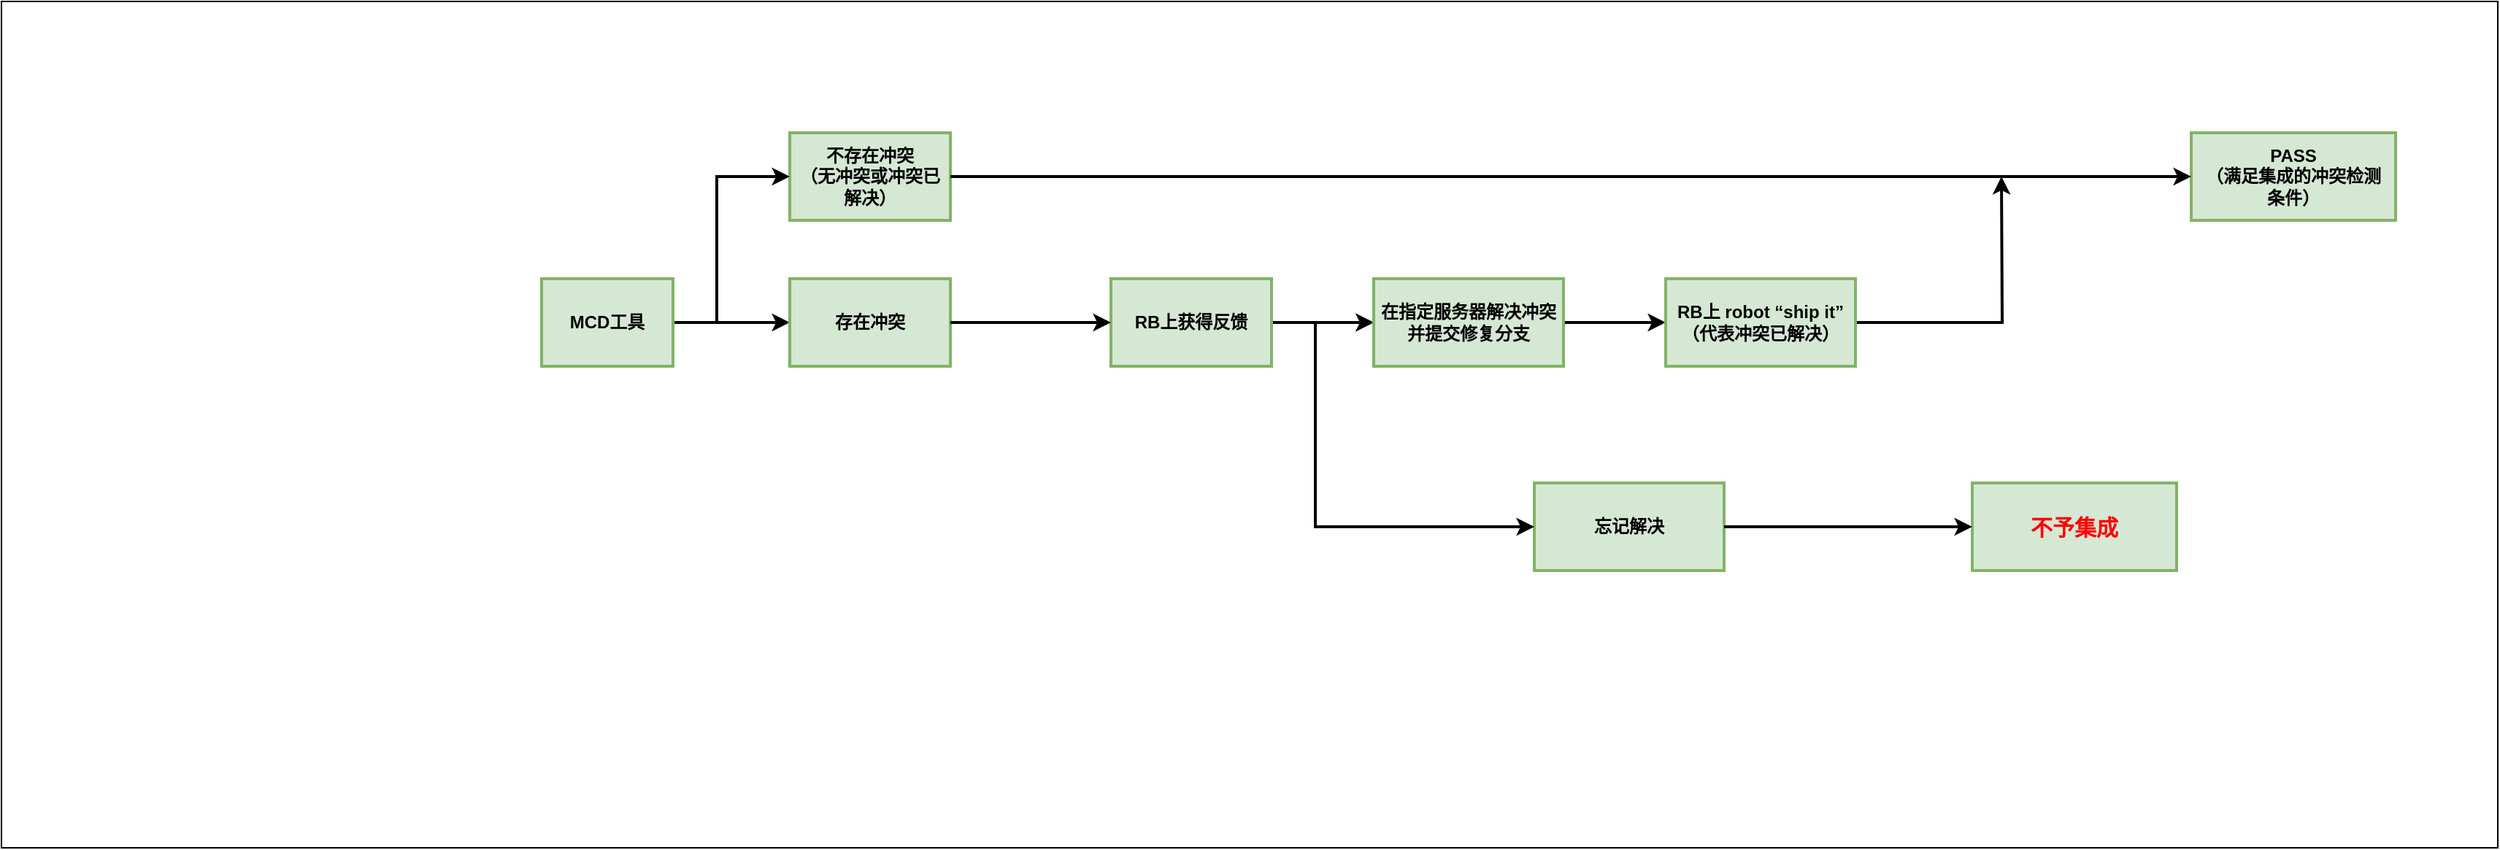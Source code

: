 <mxfile version="18.0.2" type="github">
  <diagram id="SowwxV9Y0zJWvg704m0A" name="Page-1">
    <mxGraphModel dx="1422" dy="1963" grid="1" gridSize="10" guides="1" tooltips="1" connect="1" arrows="1" fold="1" page="1" pageScale="1" pageWidth="827" pageHeight="1169" math="0" shadow="0">
      <root>
        <mxCell id="0" />
        <mxCell id="1" parent="0" />
        <mxCell id="bJwp5EVE7NlhF6nM4wyB-92" value="" style="rounded=0;whiteSpace=wrap;html=1;" vertex="1" parent="1">
          <mxGeometry x="100" y="-150" width="1710" height="580" as="geometry" />
        </mxCell>
        <mxCell id="bJwp5EVE7NlhF6nM4wyB-11" value="" style="edgeStyle=orthogonalEdgeStyle;rounded=0;orthogonalLoop=1;jettySize=auto;html=1;strokeWidth=2;" edge="1" parent="1" source="bJwp5EVE7NlhF6nM4wyB-12" target="bJwp5EVE7NlhF6nM4wyB-14">
          <mxGeometry relative="1" as="geometry" />
        </mxCell>
        <mxCell id="bJwp5EVE7NlhF6nM4wyB-12" value="MCD工具" style="rounded=0;whiteSpace=wrap;html=1;fillColor=#d5e8d4;strokeColor=#82B366;strokeWidth=2;sketch=0;glass=0;shadow=0;spacing=6;fontStyle=1" vertex="1" parent="1">
          <mxGeometry x="470" y="40" width="90" height="60" as="geometry" />
        </mxCell>
        <mxCell id="bJwp5EVE7NlhF6nM4wyB-14" value="存在冲突" style="rounded=0;whiteSpace=wrap;html=1;fillColor=#d5e8d4;strokeColor=#82B366;strokeWidth=2;sketch=0;glass=0;shadow=0;spacing=6;fontStyle=1" vertex="1" parent="1">
          <mxGeometry x="640" y="40" width="110" height="60" as="geometry" />
        </mxCell>
        <mxCell id="bJwp5EVE7NlhF6nM4wyB-15" value="不存在冲突&lt;br&gt;（无冲突或冲突已解决）" style="rounded=0;whiteSpace=wrap;html=1;fillColor=#d5e8d4;strokeColor=#82B366;strokeWidth=2;sketch=0;glass=0;shadow=0;spacing=6;fontStyle=1" vertex="1" parent="1">
          <mxGeometry x="640" y="-60" width="110" height="60" as="geometry" />
        </mxCell>
        <mxCell id="bJwp5EVE7NlhF6nM4wyB-16" value="" style="endArrow=classic;html=1;rounded=0;strokeWidth=2;entryX=0;entryY=0.5;entryDx=0;entryDy=0;" edge="1" parent="1" target="bJwp5EVE7NlhF6nM4wyB-15">
          <mxGeometry width="50" height="50" relative="1" as="geometry">
            <mxPoint x="590" y="70" as="sourcePoint" />
            <mxPoint x="640" y="20" as="targetPoint" />
            <Array as="points">
              <mxPoint x="590" y="-30" />
            </Array>
          </mxGeometry>
        </mxCell>
        <mxCell id="bJwp5EVE7NlhF6nM4wyB-18" value="" style="edgeStyle=orthogonalEdgeStyle;rounded=0;orthogonalLoop=1;jettySize=auto;html=1;strokeWidth=2;" edge="1" parent="1" source="bJwp5EVE7NlhF6nM4wyB-20" target="bJwp5EVE7NlhF6nM4wyB-22">
          <mxGeometry relative="1" as="geometry" />
        </mxCell>
        <mxCell id="bJwp5EVE7NlhF6nM4wyB-19" value="" style="edgeStyle=orthogonalEdgeStyle;rounded=0;orthogonalLoop=1;jettySize=auto;html=1;strokeWidth=2;" edge="1" parent="1" source="bJwp5EVE7NlhF6nM4wyB-20" target="bJwp5EVE7NlhF6nM4wyB-22">
          <mxGeometry relative="1" as="geometry" />
        </mxCell>
        <mxCell id="bJwp5EVE7NlhF6nM4wyB-20" value="RB上获得反馈" style="rounded=0;whiteSpace=wrap;html=1;fillColor=#d5e8d4;strokeColor=#82B366;strokeWidth=2;sketch=0;glass=0;shadow=0;spacing=6;fontStyle=1" vertex="1" parent="1">
          <mxGeometry x="860" y="40" width="110" height="60" as="geometry" />
        </mxCell>
        <mxCell id="bJwp5EVE7NlhF6nM4wyB-21" value="" style="edgeStyle=orthogonalEdgeStyle;rounded=0;orthogonalLoop=1;jettySize=auto;html=1;strokeWidth=2;" edge="1" parent="1" source="bJwp5EVE7NlhF6nM4wyB-22" target="bJwp5EVE7NlhF6nM4wyB-24">
          <mxGeometry relative="1" as="geometry" />
        </mxCell>
        <mxCell id="bJwp5EVE7NlhF6nM4wyB-22" value="在指定服务器解决冲突并提交修复分支" style="rounded=0;whiteSpace=wrap;html=1;fillColor=#d5e8d4;strokeColor=#82B366;strokeWidth=2;sketch=0;glass=0;shadow=0;spacing=6;fontStyle=1" vertex="1" parent="1">
          <mxGeometry x="1040" y="40" width="130" height="60" as="geometry" />
        </mxCell>
        <mxCell id="bJwp5EVE7NlhF6nM4wyB-95" value="" style="edgeStyle=orthogonalEdgeStyle;rounded=0;orthogonalLoop=1;jettySize=auto;html=1;strokeWidth=2;" edge="1" parent="1" source="bJwp5EVE7NlhF6nM4wyB-24">
          <mxGeometry relative="1" as="geometry">
            <mxPoint x="1470" y="-30" as="targetPoint" />
          </mxGeometry>
        </mxCell>
        <mxCell id="bJwp5EVE7NlhF6nM4wyB-24" value="RB上 robot “ship it”&lt;br&gt;（代表冲突已解决）" style="rounded=0;whiteSpace=wrap;html=1;fillColor=#d5e8d4;strokeColor=#82B366;strokeWidth=2;sketch=0;glass=0;shadow=0;spacing=6;fontStyle=1" vertex="1" parent="1">
          <mxGeometry x="1240" y="40" width="130" height="60" as="geometry" />
        </mxCell>
        <mxCell id="bJwp5EVE7NlhF6nM4wyB-26" value="" style="endArrow=classic;html=1;rounded=0;strokeWidth=2;entryX=0;entryY=0.5;entryDx=0;entryDy=0;exitX=1;exitY=0.5;exitDx=0;exitDy=0;" edge="1" parent="1" target="bJwp5EVE7NlhF6nM4wyB-20" source="bJwp5EVE7NlhF6nM4wyB-14">
          <mxGeometry width="50" height="50" relative="1" as="geometry">
            <mxPoint x="800" y="70" as="sourcePoint" />
            <mxPoint x="820" y="120" as="targetPoint" />
            <Array as="points" />
          </mxGeometry>
        </mxCell>
        <mxCell id="bJwp5EVE7NlhF6nM4wyB-28" value="PASS&lt;br&gt;（满足集成的冲突检测条件）" style="rounded=0;whiteSpace=wrap;html=1;fillColor=#d5e8d4;strokeColor=#82B366;strokeWidth=2;sketch=0;glass=0;shadow=0;spacing=6;fontStyle=1" vertex="1" parent="1">
          <mxGeometry x="1600" y="-60" width="140" height="60" as="geometry" />
        </mxCell>
        <mxCell id="bJwp5EVE7NlhF6nM4wyB-29" value="" style="endArrow=classic;html=1;rounded=0;strokeWidth=2;exitX=1;exitY=0.5;exitDx=0;exitDy=0;entryX=0;entryY=0.5;entryDx=0;entryDy=0;" edge="1" parent="1" source="bJwp5EVE7NlhF6nM4wyB-15" target="bJwp5EVE7NlhF6nM4wyB-28">
          <mxGeometry width="50" height="50" relative="1" as="geometry">
            <mxPoint x="886" y="-30" as="sourcePoint" />
            <mxPoint x="996" y="-40" as="targetPoint" />
          </mxGeometry>
        </mxCell>
        <mxCell id="bJwp5EVE7NlhF6nM4wyB-96" value="忘记解决" style="rounded=0;whiteSpace=wrap;html=1;fillColor=#d5e8d4;strokeColor=#82B366;strokeWidth=2;sketch=0;glass=0;shadow=0;spacing=6;fontStyle=1" vertex="1" parent="1">
          <mxGeometry x="1150" y="180" width="130" height="60" as="geometry" />
        </mxCell>
        <mxCell id="bJwp5EVE7NlhF6nM4wyB-98" value="" style="endArrow=classic;html=1;rounded=0;strokeWidth=2;entryX=0;entryY=0.5;entryDx=0;entryDy=0;" edge="1" parent="1" target="bJwp5EVE7NlhF6nM4wyB-96">
          <mxGeometry width="50" height="50" relative="1" as="geometry">
            <mxPoint x="1000" y="70" as="sourcePoint" />
            <mxPoint x="1070" y="200" as="targetPoint" />
            <Array as="points">
              <mxPoint x="1000" y="210" />
            </Array>
          </mxGeometry>
        </mxCell>
        <mxCell id="bJwp5EVE7NlhF6nM4wyB-99" value="&lt;font style=&quot;font-size: 15px;&quot; color=&quot;#ff0000&quot;&gt;不予集成&lt;/font&gt;" style="rounded=0;whiteSpace=wrap;html=1;fillColor=#d5e8d4;strokeColor=#82B366;strokeWidth=2;sketch=0;glass=0;shadow=0;spacing=6;fontStyle=1" vertex="1" parent="1">
          <mxGeometry x="1450" y="180" width="140" height="60" as="geometry" />
        </mxCell>
        <mxCell id="bJwp5EVE7NlhF6nM4wyB-100" value="" style="endArrow=classic;html=1;rounded=0;strokeWidth=2;exitX=1;exitY=0.5;exitDx=0;exitDy=0;entryX=0;entryY=0.5;entryDx=0;entryDy=0;" edge="1" parent="1" source="bJwp5EVE7NlhF6nM4wyB-96" target="bJwp5EVE7NlhF6nM4wyB-99">
          <mxGeometry width="50" height="50" relative="1" as="geometry">
            <mxPoint x="1330" y="230" as="sourcePoint" />
            <mxPoint x="1380" y="180" as="targetPoint" />
          </mxGeometry>
        </mxCell>
      </root>
    </mxGraphModel>
  </diagram>
</mxfile>
